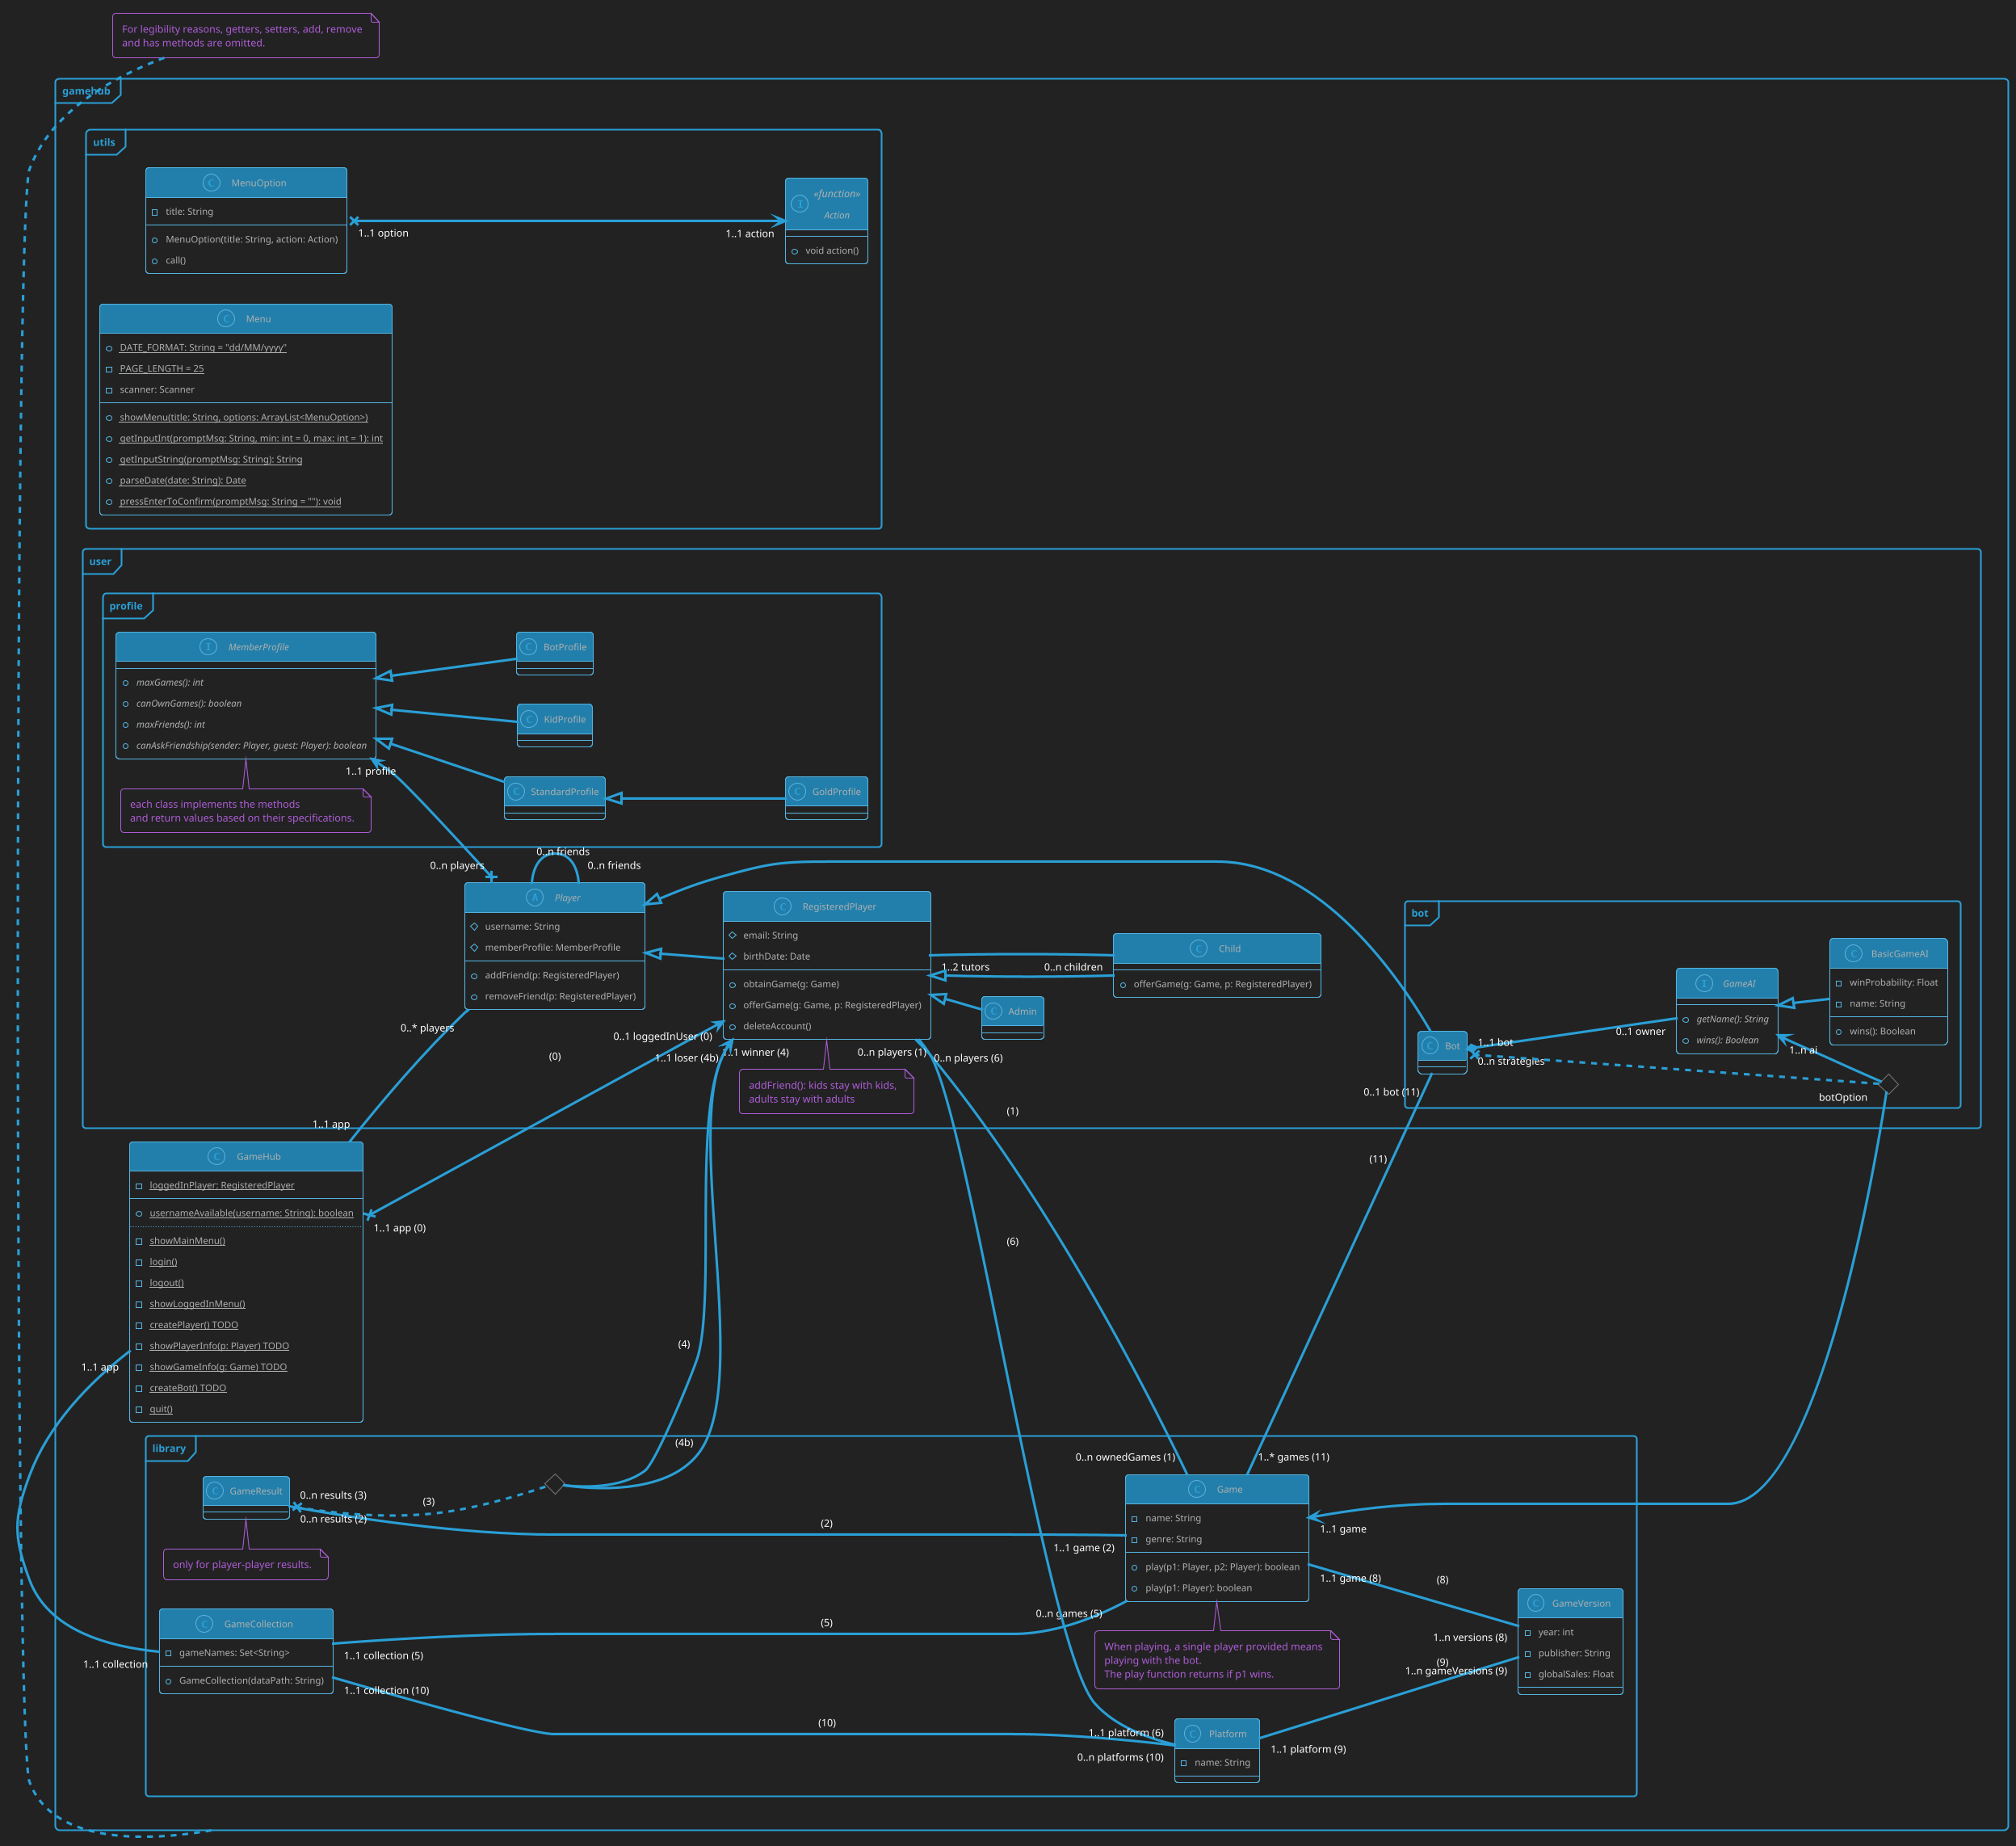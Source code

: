 @startuml architecture_draft
'MIT License
'
'Copyright (c) 2023 Picorims alias Charly Schmidt
'
'Permission is hereby granted, free of charge, to any person obtaining a copy
'of this software and associated documentation files (the "Software"), to deal
'in the Software without restriction, including without limitation the rights
'to use, copy, modify, merge, publish, distribute, sublicense, and/or sell
'copies of the Software, and to permit persons to whom the Software is
'furnished to do so, subject to the following conditions:
'
'The above copyright notice and this permission notice shall be included in all
'copies or substantial portions of the Software.
'
'THE SOFTWARE IS PROVIDED "AS IS", WITHOUT WARRANTY OF ANY KIND, EXPRESS OR
'IMPLIED, INCLUDING BUT NOT LIMITED TO THE WARRANTIES OF MERCHANTABILITY,
'FITNESS FOR A PARTICULAR PURPOSE AND NONINFRINGEMENT. IN NO EVENT SHALL THE
'AUTHORS OR COPYRIGHT HOLDERS BE LIABLE FOR ANY CLAIM, DAMAGES OR OTHER
'LIABILITY, WHETHER IN AN ACTION OF CONTRACT, TORT OR OTHERWISE, ARISING FROM,
'OUT OF OR IN CONNECTION WITH THE SOFTWARE OR THE USE OR OTHER DEALINGS IN THE
'SOFTWARE.

!theme cyborg-outline
skinparam BackgroundColor #222222
'skinparam groupInheritance 2
skinparam PackageStyle frame
'skinparam linetype ortho
left to right direction





package gamehub {

    class GameHub {
        - {static} loggedInPlayer: RegisteredPlayer
        --
        + {static} usernameAvailable(username: String): boolean
        ..
        - {static} showMainMenu()
        - {static} login()
        - {static} logout()
        - {static} showLoggedInMenu()
        - {static} createPlayer() TODO
        - {static} showPlayerInfo(p: Player) TODO
        - {static} showGameInfo(g: Game) TODO
        - {static} createBot() TODO
        - {static} quit()
    }





    package utils {
        interface Action <<function>> {
            + void action()
        }

        class MenuOption {
            - title: String
            --
            + MenuOption(title: String, action: Action)
            + call()
        }
        MenuOption "1..1 option" x---> "1..1 action" Action

        class Menu {
            + {static} DATE_FORMAT: String = "dd/MM/yyyy"
            - {static} PAGE_LENGTH = 25
            - scanner: Scanner
            --
            + {static} showMenu(title: String, options: ArrayList<MenuOption>)
            + {static} getInputInt(promptMsg: String, min: int = 0, max: int = 1): int
            + {static} getInputString(promptMsg: String): String
            + {static} parseDate(date: String): Date
            + {static} pressEnterToConfirm(promptMsg: String = ""): void
        }
    }





    package user {

        package profile {
            interface MemberProfile {
                + {abstract} maxGames(): int
                + {abstract} canOwnGames(): boolean
                + {abstract} maxFriends(): int
                + {abstract} canAskFriendship(sender: Player, guest: Player): boolean
            }

            note top of MemberProfile
                each class implements the methods
                and return values based on their specifications.
            end note

            class StandardProfile {}
            MemberProfile <|-down- StandardProfile 
            class GoldProfile {}
            StandardProfile <|-down- GoldProfile 
            class KidProfile {}
            MemberProfile <|-down- KidProfile 
            class BotProfile {}
            MemberProfile <|-down- BotProfile 
        }





        abstract class Player {
            # username: String
            # memberProfile: MemberProfile
            --
            + addFriend(p: RegisteredPlayer)
            + removeFriend(p: RegisteredPlayer)
        }
        GameHub "1..1 app" -- "0..* players" Player
        MemberProfile "1..1 profile" <--x "0..n players" Player
        Player "0..n friends \n" -- "0..n friends" Player





        class RegisteredPlayer {
            # email: String
            # birthDate: Date
            --
            + obtainGame(g: Game)
            + offerGame(g: Game, p: RegisteredPlayer)
            + deleteAccount()
        }
        Player <|-down- RegisteredPlayer
        RegisteredPlayer "0..1 loggedInUser (0)" <--x "1..1 app (0)" GameHub: (0)

        note top of RegisteredPlayer
            addFriend(): kids stay with kids,
            adults stay with adults
        end note





        class Child {
            + offerGame(g: Game, p: RegisteredPlayer)
        }
        Child "0..n children" --- "1..2 tutors" RegisteredPlayer

        note right of Child::tutors
            min 1 and max 2.
        end note

        RegisteredPlayer <|-down- Child





        class Admin {}
        RegisteredPlayer <|-- Admin





        package bot {
            class Bot {}
            Player <|-down---- Bot





            interface GameAI {
                + {abstract} getName(): String
                + {abstract} wins(): Boolean
            }
            Bot "0..n strategies" *--- "0..1 owner" GameAI

            class BasicGameAI {
                - winProbability: Float
                - name: String
                --
                + wins(): Boolean
            }
            GameAI <|-down- BasicGameAI




            <> botDiamond
            Bot "1..1 bot" x.. "botOption" botDiamond
            GameAI "1..n ai" <-- botDiamond
        }
    }





    package library {
        class Game {
            - name: String
            - genre: String
            --
            + play(p1: Player, p2: Player): boolean
            + play(p1: Player): boolean
        }
        note top of Game
            When playing, a single player provided means
            playing with the bot.
            The play function returns if p1 wins.
        end note
        RegisteredPlayer "0..n players (1)" -- "0..n ownedGames (1)" Game: (1)
        Game "1..* games (11)" -- "0..1 bot (11)" Bot: (11)
        Game "1..1 game" <-- botDiamond





        class GameVersion {
            - year: int
            - publisher: String
            - globalSales: Float
        }
        Game "1..1 game (8)" --- "1..n versions (8)" GameVersion: (8)
        Platform "1..1 platform (9)" --- "1..n gameVersions (9)" GameVersion: (9)




        class GameResult {}
        GameResult "0..n results (2)" ----- "1..1 game (2)" Game: (2)
        <> playerDiamond
        GameResult "0..n results (3)" x.. playerDiamond: (3)
        playerDiamond --> "1..1 winner (4)" RegisteredPlayer: (4)
        playerDiamond --> "1..1 loser (4b)" RegisteredPlayer: (4b)
        note top of GameResult
            only for player-player results.
        end note





        class GameCollection {
            - gameNames: Set<String>
            --
            + GameCollection(dataPath: String)
        }
        GameCollection "1..1 collection (5)" ----- "0..n games (5)" Game: (5)
        GameCollection "1..1 collection (10)" ----- "0..n platforms (10)" Platform: (10)
        GameHub "1..1 app" --- "1..1 collection" GameCollection





        class Platform {
            - name: String
        }
        Platform "1..1 platform (6)" ----- "0..n players (6)" RegisteredPlayer: (6)
    }

}

note top of gamehub
    For legibility reasons, getters, setters, add, remove
    and has methods are omitted.
end note

@enduml